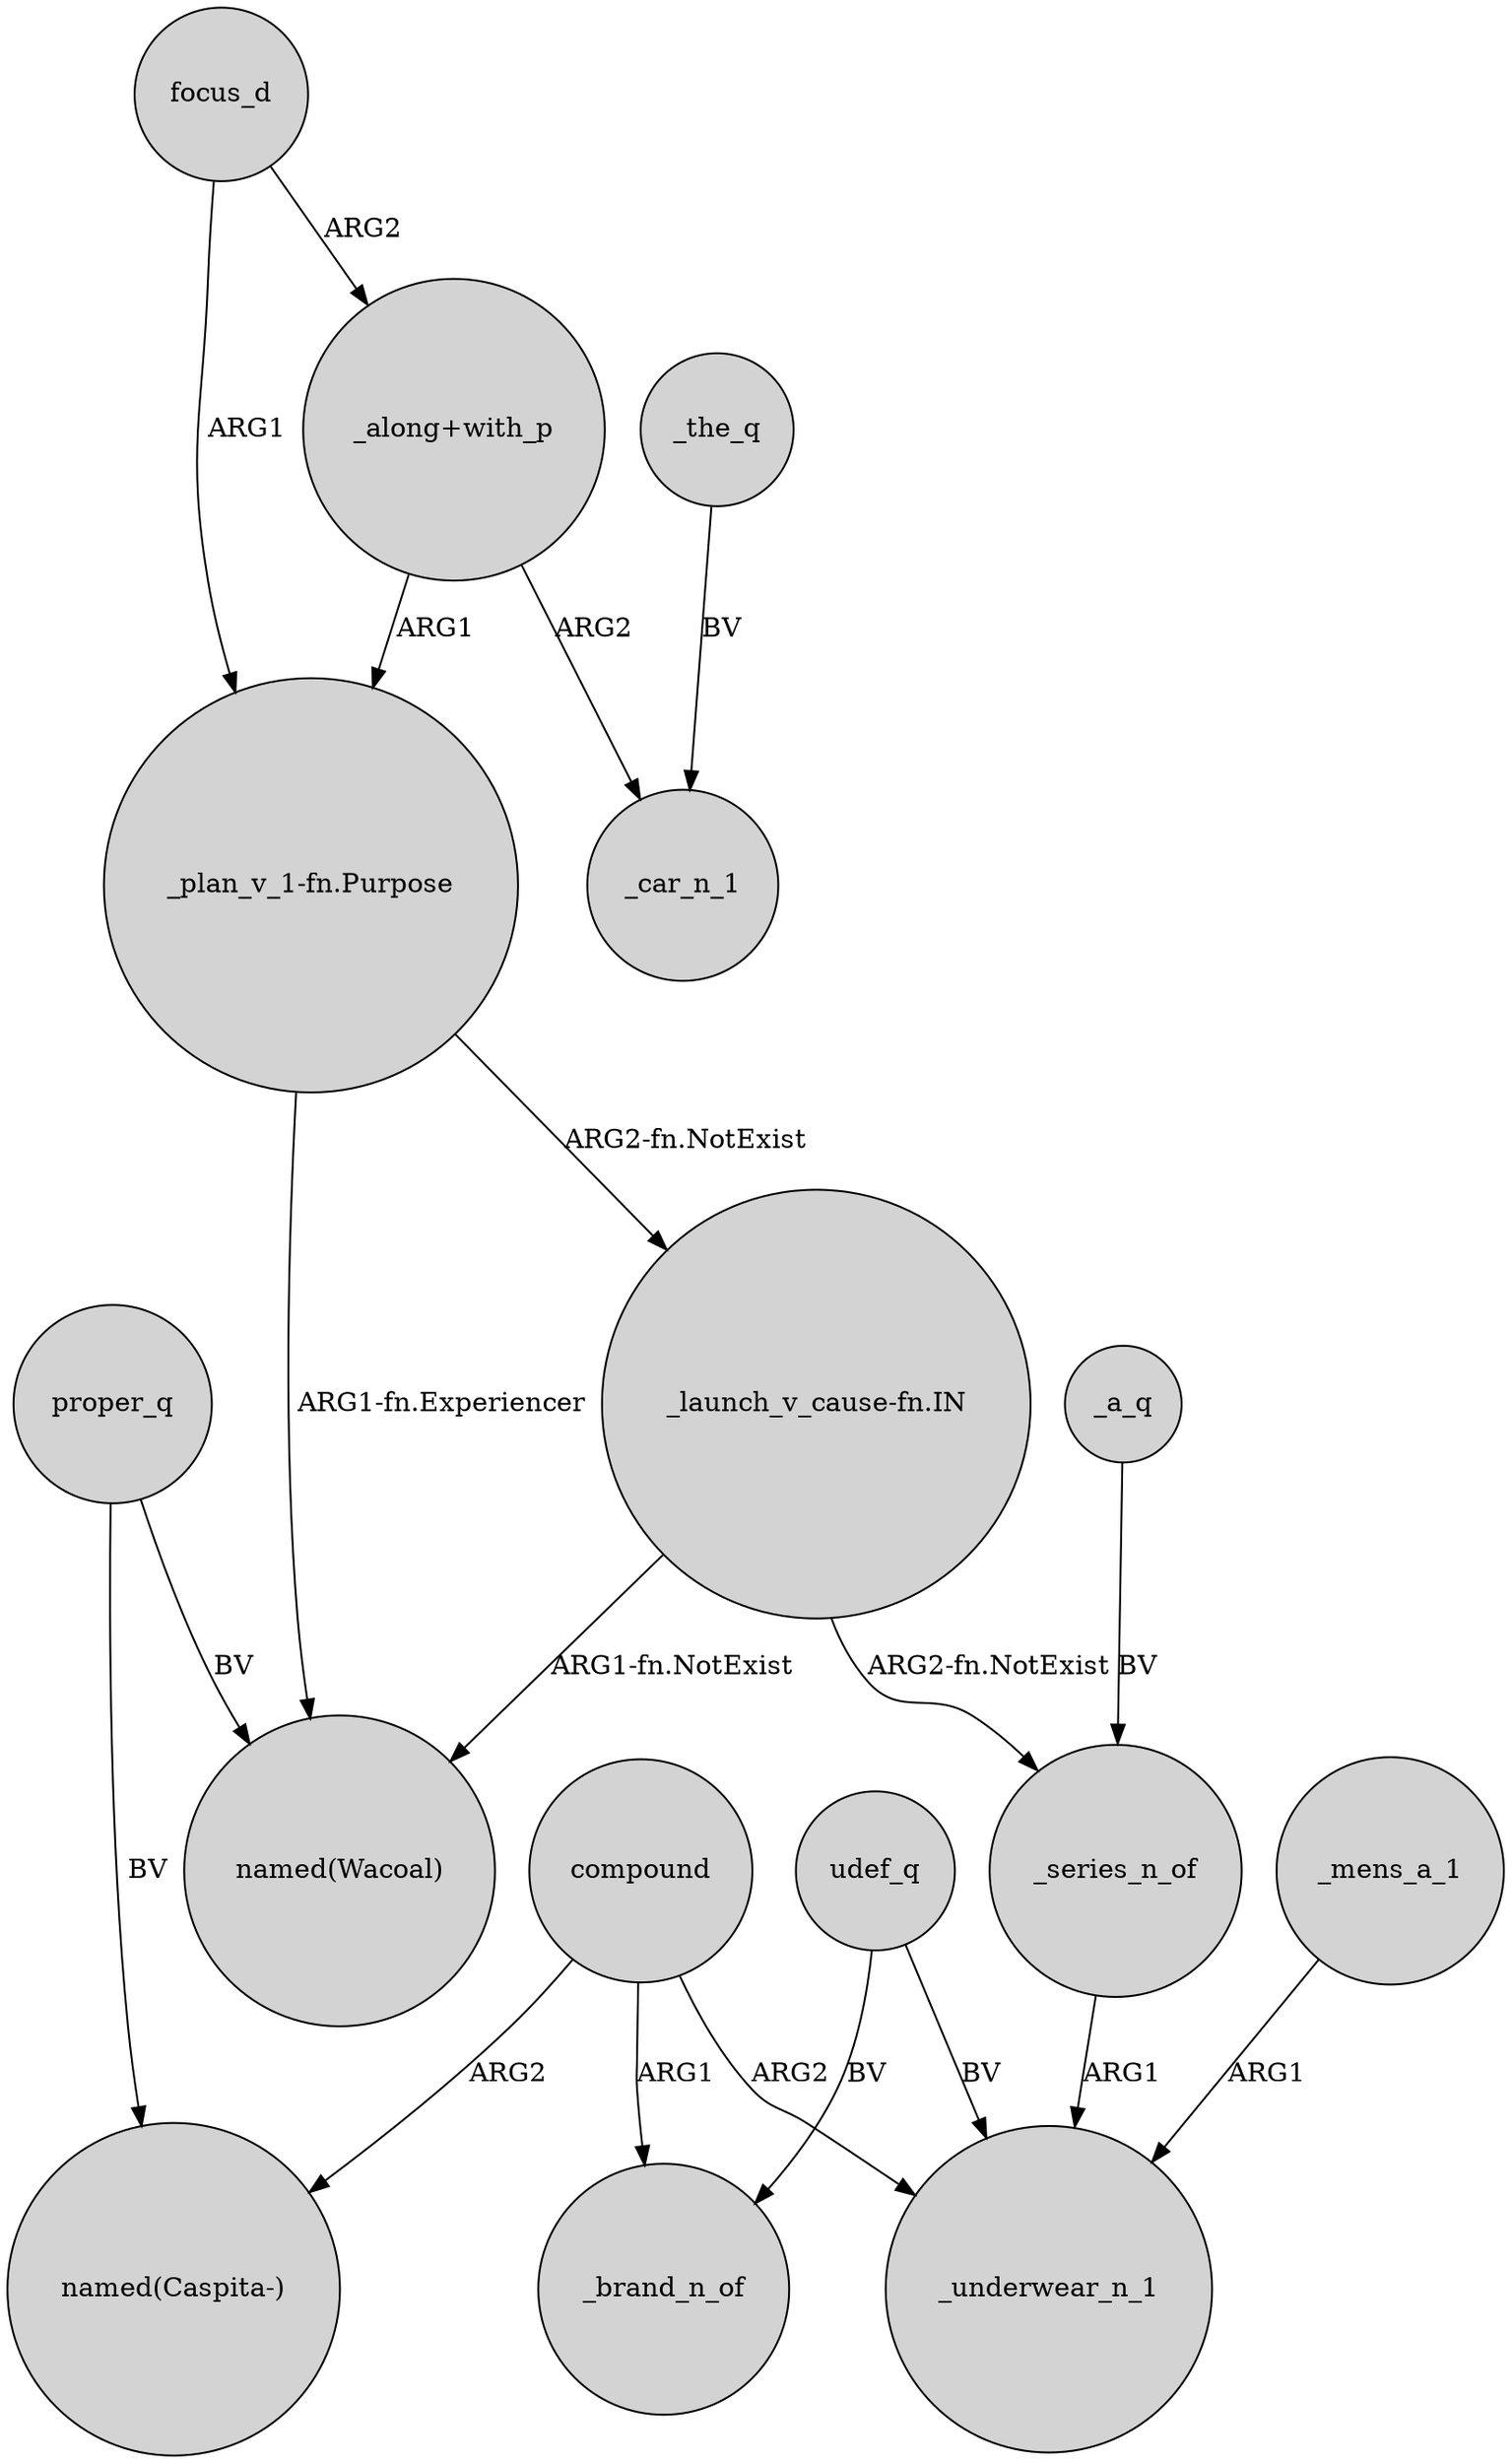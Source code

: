 digraph {
	node [shape=circle style=filled]
	focus_d -> "_plan_v_1-fn.Purpose" [label=ARG1]
	proper_q -> "named(Wacoal)" [label=BV]
	compound -> "named(Caspita-)" [label=ARG2]
	compound -> _underwear_n_1 [label=ARG2]
	_series_n_of -> _underwear_n_1 [label=ARG1]
	compound -> _brand_n_of [label=ARG1]
	_the_q -> _car_n_1 [label=BV]
	"_launch_v_cause-fn.IN" -> _series_n_of [label="ARG2-fn.NotExist"]
	focus_d -> "_along+with_p" [label=ARG2]
	"_plan_v_1-fn.Purpose" -> "named(Wacoal)" [label="ARG1-fn.Experiencer"]
	"_launch_v_cause-fn.IN" -> "named(Wacoal)" [label="ARG1-fn.NotExist"]
	_a_q -> _series_n_of [label=BV]
	"_along+with_p" -> _car_n_1 [label=ARG2]
	udef_q -> _brand_n_of [label=BV]
	"_plan_v_1-fn.Purpose" -> "_launch_v_cause-fn.IN" [label="ARG2-fn.NotExist"]
	_mens_a_1 -> _underwear_n_1 [label=ARG1]
	"_along+with_p" -> "_plan_v_1-fn.Purpose" [label=ARG1]
	udef_q -> _underwear_n_1 [label=BV]
	proper_q -> "named(Caspita-)" [label=BV]
}

